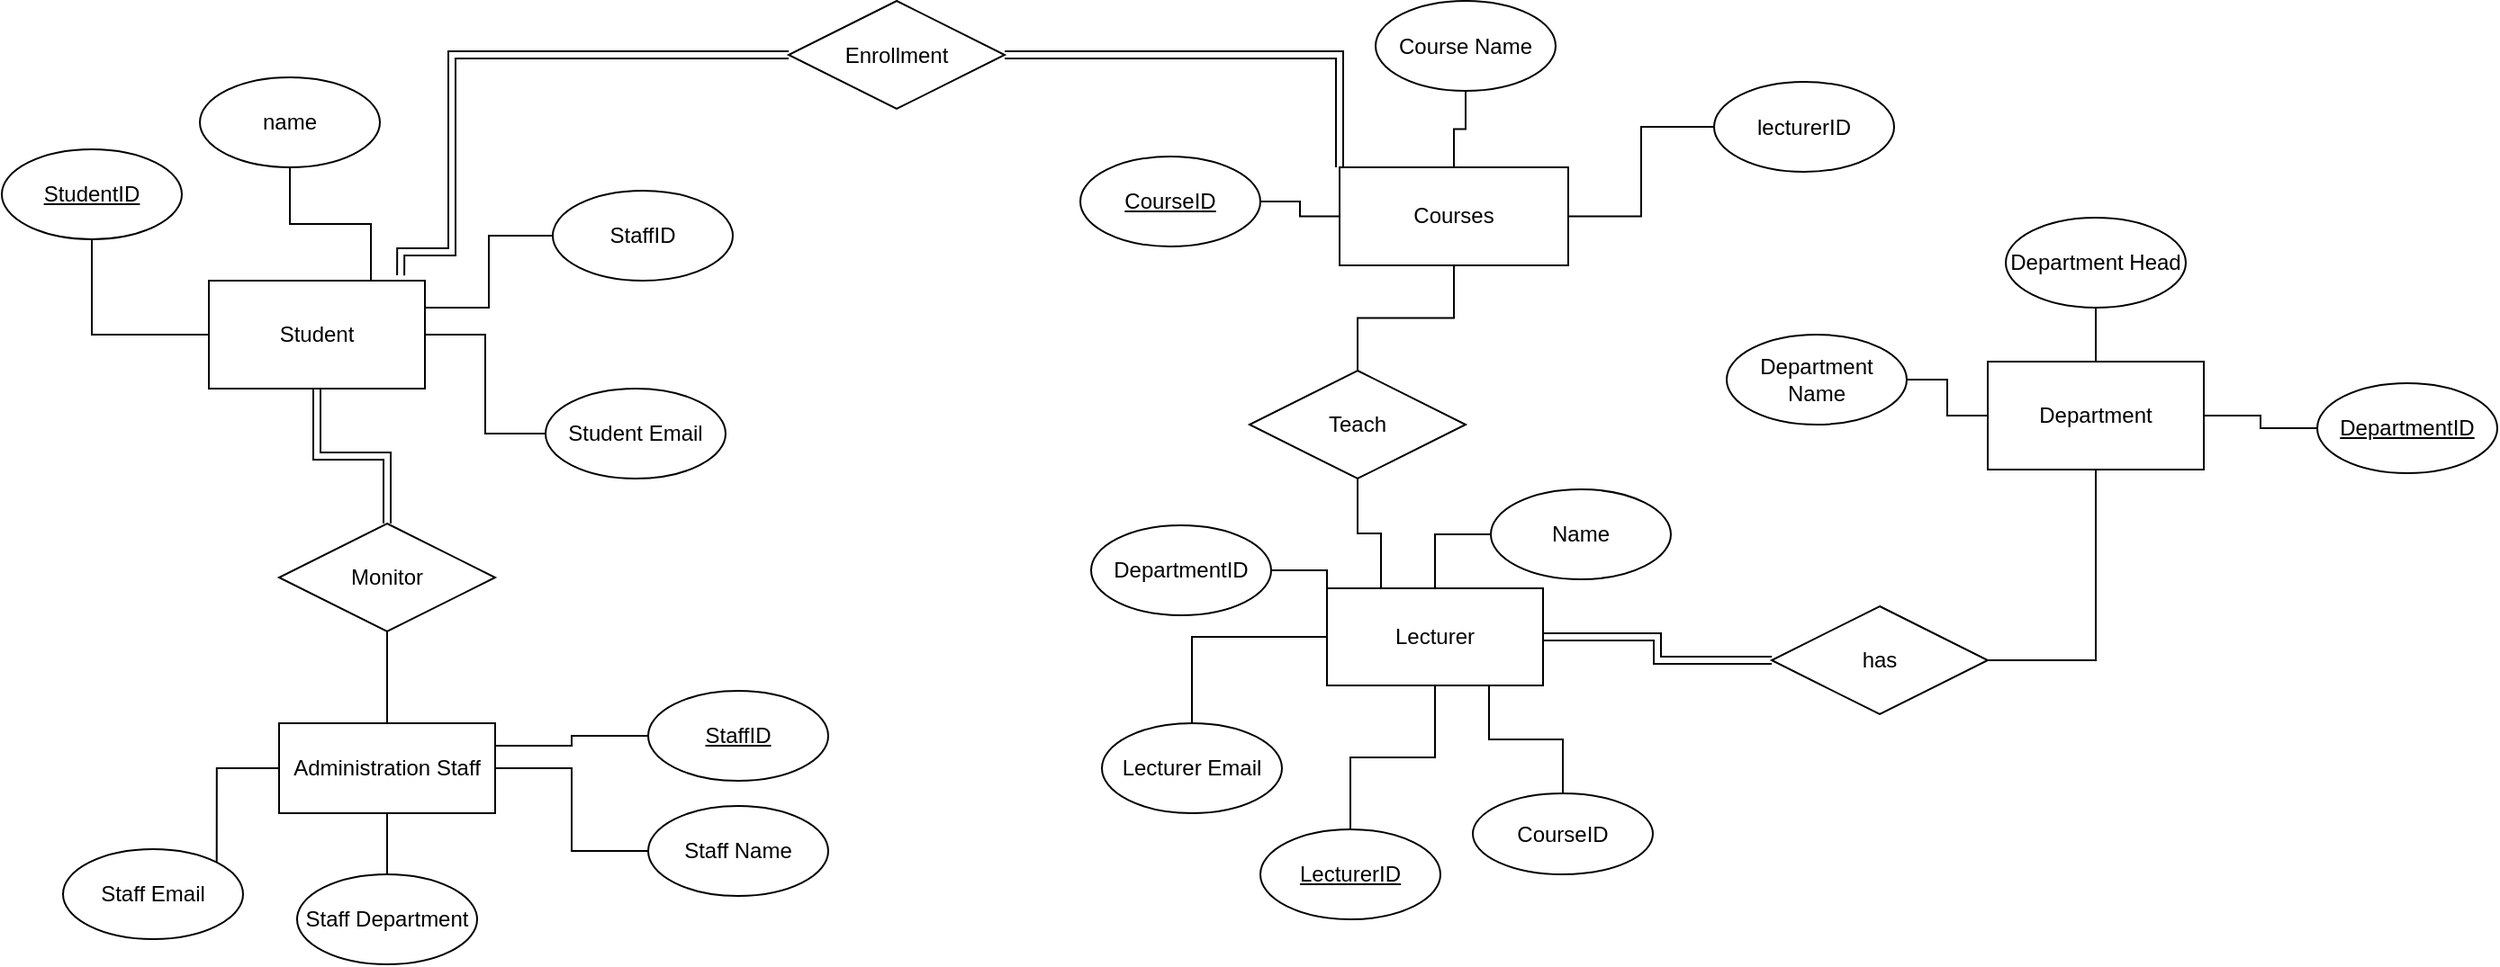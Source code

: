 <mxfile version="24.9.3">
  <diagram id="R2lEEEUBdFMjLlhIrx00" name="Page-1">
    <mxGraphModel dx="2417" dy="560" grid="0" gridSize="10" guides="1" tooltips="1" connect="1" arrows="1" fold="1" page="1" pageScale="1" pageWidth="850" pageHeight="1100" math="0" shadow="0" extFonts="Permanent Marker^https://fonts.googleapis.com/css?family=Permanent+Marker">
      <root>
        <mxCell id="0" />
        <mxCell id="1" parent="0" />
        <mxCell id="tc51dqhHGQ9-r1dmS11I-10" style="edgeStyle=orthogonalEdgeStyle;rounded=0;orthogonalLoop=1;jettySize=auto;html=1;entryX=0;entryY=0.5;entryDx=0;entryDy=0;strokeColor=default;endArrow=none;endFill=0;" edge="1" parent="1" source="tc51dqhHGQ9-r1dmS11I-1" target="tc51dqhHGQ9-r1dmS11I-9">
          <mxGeometry relative="1" as="geometry" />
        </mxCell>
        <mxCell id="tc51dqhHGQ9-r1dmS11I-11" style="edgeStyle=orthogonalEdgeStyle;rounded=0;orthogonalLoop=1;jettySize=auto;html=1;exitX=1;exitY=0.25;exitDx=0;exitDy=0;entryX=0;entryY=0.5;entryDx=0;entryDy=0;endArrow=none;endFill=0;" edge="1" parent="1" source="tc51dqhHGQ9-r1dmS11I-1" target="tc51dqhHGQ9-r1dmS11I-8">
          <mxGeometry relative="1" as="geometry" />
        </mxCell>
        <mxCell id="tc51dqhHGQ9-r1dmS11I-12" style="edgeStyle=orthogonalEdgeStyle;rounded=0;orthogonalLoop=1;jettySize=auto;html=1;entryX=0.5;entryY=1;entryDx=0;entryDy=0;endArrow=none;endFill=0;" edge="1" parent="1" source="tc51dqhHGQ9-r1dmS11I-1" target="tc51dqhHGQ9-r1dmS11I-6">
          <mxGeometry relative="1" as="geometry" />
        </mxCell>
        <mxCell id="tc51dqhHGQ9-r1dmS11I-13" style="edgeStyle=orthogonalEdgeStyle;rounded=0;orthogonalLoop=1;jettySize=auto;html=1;exitX=0.75;exitY=0;exitDx=0;exitDy=0;entryX=0.5;entryY=1;entryDx=0;entryDy=0;endArrow=none;endFill=0;" edge="1" parent="1" source="tc51dqhHGQ9-r1dmS11I-1" target="tc51dqhHGQ9-r1dmS11I-7">
          <mxGeometry relative="1" as="geometry" />
        </mxCell>
        <mxCell id="tc51dqhHGQ9-r1dmS11I-56" style="edgeStyle=orthogonalEdgeStyle;rounded=0;orthogonalLoop=1;jettySize=auto;html=1;exitX=0.888;exitY=-0.049;exitDx=0;exitDy=0;entryX=0;entryY=0.5;entryDx=0;entryDy=0;exitPerimeter=0;shape=link;" edge="1" parent="1" source="tc51dqhHGQ9-r1dmS11I-1" target="tc51dqhHGQ9-r1dmS11I-55">
          <mxGeometry relative="1" as="geometry">
            <Array as="points">
              <mxPoint x="230" y="247" />
              <mxPoint x="230" y="138" />
            </Array>
          </mxGeometry>
        </mxCell>
        <mxCell id="tc51dqhHGQ9-r1dmS11I-1" value="Student" style="rounded=0;whiteSpace=wrap;html=1;" vertex="1" parent="1">
          <mxGeometry x="95" y="263" width="120" height="60" as="geometry" />
        </mxCell>
        <mxCell id="tc51dqhHGQ9-r1dmS11I-38" value="" style="edgeStyle=orthogonalEdgeStyle;rounded=0;orthogonalLoop=1;jettySize=auto;html=1;endArrow=none;endFill=0;" edge="1" parent="1" source="tc51dqhHGQ9-r1dmS11I-2" target="tc51dqhHGQ9-r1dmS11I-37">
          <mxGeometry relative="1" as="geometry" />
        </mxCell>
        <mxCell id="tc51dqhHGQ9-r1dmS11I-40" value="" style="edgeStyle=orthogonalEdgeStyle;rounded=0;orthogonalLoop=1;jettySize=auto;html=1;endArrow=none;endFill=0;entryX=0;entryY=0.5;entryDx=0;entryDy=0;" edge="1" parent="1" source="tc51dqhHGQ9-r1dmS11I-2" target="tc51dqhHGQ9-r1dmS11I-39">
          <mxGeometry relative="1" as="geometry" />
        </mxCell>
        <mxCell id="tc51dqhHGQ9-r1dmS11I-42" value="" style="edgeStyle=orthogonalEdgeStyle;rounded=0;orthogonalLoop=1;jettySize=auto;html=1;endArrow=none;endFill=0;" edge="1" parent="1" source="tc51dqhHGQ9-r1dmS11I-2" target="tc51dqhHGQ9-r1dmS11I-41">
          <mxGeometry relative="1" as="geometry" />
        </mxCell>
        <mxCell id="tc51dqhHGQ9-r1dmS11I-52" style="edgeStyle=orthogonalEdgeStyle;rounded=0;orthogonalLoop=1;jettySize=auto;html=1;entryX=0;entryY=0.5;entryDx=0;entryDy=0;shape=link;" edge="1" parent="1" source="tc51dqhHGQ9-r1dmS11I-2" target="tc51dqhHGQ9-r1dmS11I-50">
          <mxGeometry relative="1" as="geometry" />
        </mxCell>
        <mxCell id="tc51dqhHGQ9-r1dmS11I-59" style="edgeStyle=orthogonalEdgeStyle;rounded=0;orthogonalLoop=1;jettySize=auto;html=1;exitX=0.25;exitY=0;exitDx=0;exitDy=0;entryX=0.5;entryY=1;entryDx=0;entryDy=0;endArrow=none;endFill=0;" edge="1" parent="1" source="tc51dqhHGQ9-r1dmS11I-2" target="tc51dqhHGQ9-r1dmS11I-58">
          <mxGeometry relative="1" as="geometry" />
        </mxCell>
        <mxCell id="tc51dqhHGQ9-r1dmS11I-62" style="edgeStyle=orthogonalEdgeStyle;rounded=0;orthogonalLoop=1;jettySize=auto;html=1;exitX=0.75;exitY=1;exitDx=0;exitDy=0;entryX=0.5;entryY=0;entryDx=0;entryDy=0;endArrow=none;endFill=0;" edge="1" parent="1" source="tc51dqhHGQ9-r1dmS11I-2" target="tc51dqhHGQ9-r1dmS11I-61">
          <mxGeometry relative="1" as="geometry" />
        </mxCell>
        <mxCell id="tc51dqhHGQ9-r1dmS11I-2" value="Lecturer" style="rounded=0;whiteSpace=wrap;html=1;" vertex="1" parent="1">
          <mxGeometry x="716" y="434" width="120" height="54" as="geometry" />
        </mxCell>
        <mxCell id="tc51dqhHGQ9-r1dmS11I-30" style="edgeStyle=orthogonalEdgeStyle;rounded=0;orthogonalLoop=1;jettySize=auto;html=1;entryX=0;entryY=0.5;entryDx=0;entryDy=0;endArrow=none;endFill=0;" edge="1" parent="1" source="tc51dqhHGQ9-r1dmS11I-3" target="tc51dqhHGQ9-r1dmS11I-15">
          <mxGeometry relative="1" as="geometry" />
        </mxCell>
        <mxCell id="tc51dqhHGQ9-r1dmS11I-35" value="" style="edgeStyle=orthogonalEdgeStyle;rounded=0;orthogonalLoop=1;jettySize=auto;html=1;endArrow=none;endFill=0;" edge="1" parent="1" source="tc51dqhHGQ9-r1dmS11I-3" target="tc51dqhHGQ9-r1dmS11I-34">
          <mxGeometry relative="1" as="geometry" />
        </mxCell>
        <mxCell id="tc51dqhHGQ9-r1dmS11I-36" value="" style="edgeStyle=orthogonalEdgeStyle;rounded=0;orthogonalLoop=1;jettySize=auto;html=1;endArrow=none;endFill=0;" edge="1" parent="1" source="tc51dqhHGQ9-r1dmS11I-3" target="tc51dqhHGQ9-r1dmS11I-33">
          <mxGeometry relative="1" as="geometry" />
        </mxCell>
        <mxCell id="tc51dqhHGQ9-r1dmS11I-51" style="edgeStyle=orthogonalEdgeStyle;rounded=0;orthogonalLoop=1;jettySize=auto;html=1;entryX=1;entryY=0.5;entryDx=0;entryDy=0;exitX=0.5;exitY=1;exitDx=0;exitDy=0;endArrow=none;endFill=0;" edge="1" parent="1" source="tc51dqhHGQ9-r1dmS11I-3" target="tc51dqhHGQ9-r1dmS11I-50">
          <mxGeometry relative="1" as="geometry" />
        </mxCell>
        <mxCell id="tc51dqhHGQ9-r1dmS11I-3" value="Department" style="rounded=0;whiteSpace=wrap;html=1;" vertex="1" parent="1">
          <mxGeometry x="1083" y="308" width="120" height="60" as="geometry" />
        </mxCell>
        <mxCell id="tc51dqhHGQ9-r1dmS11I-22" style="edgeStyle=orthogonalEdgeStyle;rounded=0;orthogonalLoop=1;jettySize=auto;html=1;exitX=0;exitY=0.5;exitDx=0;exitDy=0;entryX=1;entryY=0.5;entryDx=0;entryDy=0;endArrow=none;endFill=0;" edge="1" parent="1" source="tc51dqhHGQ9-r1dmS11I-4" target="tc51dqhHGQ9-r1dmS11I-16">
          <mxGeometry relative="1" as="geometry" />
        </mxCell>
        <mxCell id="tc51dqhHGQ9-r1dmS11I-43" style="edgeStyle=orthogonalEdgeStyle;rounded=0;orthogonalLoop=1;jettySize=auto;html=1;endArrow=none;endFill=0;" edge="1" parent="1" source="tc51dqhHGQ9-r1dmS11I-4" target="tc51dqhHGQ9-r1dmS11I-17">
          <mxGeometry relative="1" as="geometry">
            <mxPoint x="307" y="505" as="targetPoint" />
          </mxGeometry>
        </mxCell>
        <mxCell id="tc51dqhHGQ9-r1dmS11I-44" value="" style="edgeStyle=orthogonalEdgeStyle;rounded=0;orthogonalLoop=1;jettySize=auto;html=1;endArrow=none;endFill=0;" edge="1" parent="1" source="tc51dqhHGQ9-r1dmS11I-4" target="tc51dqhHGQ9-r1dmS11I-14">
          <mxGeometry relative="1" as="geometry" />
        </mxCell>
        <mxCell id="tc51dqhHGQ9-r1dmS11I-57" style="edgeStyle=orthogonalEdgeStyle;rounded=0;orthogonalLoop=1;jettySize=auto;html=1;exitX=0;exitY=0;exitDx=0;exitDy=0;entryX=1;entryY=0.5;entryDx=0;entryDy=0;shape=link;" edge="1" parent="1" source="tc51dqhHGQ9-r1dmS11I-4" target="tc51dqhHGQ9-r1dmS11I-55">
          <mxGeometry relative="1" as="geometry" />
        </mxCell>
        <mxCell id="tc51dqhHGQ9-r1dmS11I-60" style="edgeStyle=orthogonalEdgeStyle;rounded=0;orthogonalLoop=1;jettySize=auto;html=1;entryX=0.5;entryY=0;entryDx=0;entryDy=0;endArrow=none;endFill=0;" edge="1" parent="1" source="tc51dqhHGQ9-r1dmS11I-4" target="tc51dqhHGQ9-r1dmS11I-58">
          <mxGeometry relative="1" as="geometry" />
        </mxCell>
        <mxCell id="tc51dqhHGQ9-r1dmS11I-4" value="Courses" style="rounded=0;whiteSpace=wrap;html=1;" vertex="1" parent="1">
          <mxGeometry x="723" y="200" width="127" height="54.5" as="geometry" />
        </mxCell>
        <mxCell id="tc51dqhHGQ9-r1dmS11I-26" style="edgeStyle=orthogonalEdgeStyle;rounded=0;orthogonalLoop=1;jettySize=auto;html=1;entryX=1;entryY=0;entryDx=0;entryDy=0;endArrow=none;endFill=0;" edge="1" parent="1" source="tc51dqhHGQ9-r1dmS11I-5" target="tc51dqhHGQ9-r1dmS11I-18">
          <mxGeometry relative="1" as="geometry" />
        </mxCell>
        <mxCell id="tc51dqhHGQ9-r1dmS11I-28" style="edgeStyle=orthogonalEdgeStyle;rounded=0;orthogonalLoop=1;jettySize=auto;html=1;entryX=0.5;entryY=0;entryDx=0;entryDy=0;endArrow=none;endFill=0;" edge="1" parent="1" source="tc51dqhHGQ9-r1dmS11I-5" target="tc51dqhHGQ9-r1dmS11I-20">
          <mxGeometry relative="1" as="geometry" />
        </mxCell>
        <mxCell id="tc51dqhHGQ9-r1dmS11I-29" value="" style="edgeStyle=orthogonalEdgeStyle;rounded=0;orthogonalLoop=1;jettySize=auto;html=1;endArrow=none;endFill=0;" edge="1" parent="1" source="tc51dqhHGQ9-r1dmS11I-5" target="tc51dqhHGQ9-r1dmS11I-19">
          <mxGeometry relative="1" as="geometry" />
        </mxCell>
        <mxCell id="tc51dqhHGQ9-r1dmS11I-32" value="" style="edgeStyle=orthogonalEdgeStyle;rounded=0;orthogonalLoop=1;jettySize=auto;html=1;endArrow=none;endFill=0;exitX=1;exitY=0.25;exitDx=0;exitDy=0;entryX=0;entryY=0.5;entryDx=0;entryDy=0;" edge="1" parent="1" source="tc51dqhHGQ9-r1dmS11I-5" target="tc51dqhHGQ9-r1dmS11I-31">
          <mxGeometry relative="1" as="geometry" />
        </mxCell>
        <mxCell id="tc51dqhHGQ9-r1dmS11I-47" style="edgeStyle=orthogonalEdgeStyle;rounded=0;orthogonalLoop=1;jettySize=auto;html=1;entryX=0.5;entryY=1;entryDx=0;entryDy=0;endArrow=none;endFill=0;" edge="1" parent="1" source="tc51dqhHGQ9-r1dmS11I-5" target="tc51dqhHGQ9-r1dmS11I-46">
          <mxGeometry relative="1" as="geometry" />
        </mxCell>
        <mxCell id="tc51dqhHGQ9-r1dmS11I-5" value="Administration Staff" style="rounded=0;whiteSpace=wrap;html=1;" vertex="1" parent="1">
          <mxGeometry x="134" y="509" width="120" height="50" as="geometry" />
        </mxCell>
        <mxCell id="tc51dqhHGQ9-r1dmS11I-6" value="&lt;u&gt;StudentID&lt;/u&gt;" style="ellipse;whiteSpace=wrap;html=1;" vertex="1" parent="1">
          <mxGeometry x="-20" y="190" width="100" height="50" as="geometry" />
        </mxCell>
        <mxCell id="tc51dqhHGQ9-r1dmS11I-7" value="name" style="ellipse;whiteSpace=wrap;html=1;" vertex="1" parent="1">
          <mxGeometry x="90" y="150" width="100" height="50" as="geometry" />
        </mxCell>
        <mxCell id="tc51dqhHGQ9-r1dmS11I-8" value="StaffID" style="ellipse;whiteSpace=wrap;html=1;" vertex="1" parent="1">
          <mxGeometry x="286" y="213" width="100" height="50" as="geometry" />
        </mxCell>
        <mxCell id="tc51dqhHGQ9-r1dmS11I-9" value="Student Email" style="ellipse;whiteSpace=wrap;html=1;" vertex="1" parent="1">
          <mxGeometry x="282" y="323" width="100" height="50" as="geometry" />
        </mxCell>
        <mxCell id="tc51dqhHGQ9-r1dmS11I-14" value="Course Name" style="ellipse;whiteSpace=wrap;html=1;" vertex="1" parent="1">
          <mxGeometry x="743" y="107.5" width="100" height="50" as="geometry" />
        </mxCell>
        <mxCell id="tc51dqhHGQ9-r1dmS11I-15" value="&lt;u&gt;DepartmentID&lt;/u&gt;" style="ellipse;whiteSpace=wrap;html=1;" vertex="1" parent="1">
          <mxGeometry x="1266" y="320" width="100" height="50" as="geometry" />
        </mxCell>
        <mxCell id="tc51dqhHGQ9-r1dmS11I-16" value="&lt;u&gt;CourseID&lt;/u&gt;" style="ellipse;whiteSpace=wrap;html=1;" vertex="1" parent="1">
          <mxGeometry x="579" y="194" width="100" height="50" as="geometry" />
        </mxCell>
        <mxCell id="tc51dqhHGQ9-r1dmS11I-17" value="lecturerID" style="ellipse;whiteSpace=wrap;html=1;" vertex="1" parent="1">
          <mxGeometry x="931" y="152.5" width="100" height="50" as="geometry" />
        </mxCell>
        <mxCell id="tc51dqhHGQ9-r1dmS11I-18" value="Staff Email" style="ellipse;whiteSpace=wrap;html=1;" vertex="1" parent="1">
          <mxGeometry x="14" y="579" width="100" height="50" as="geometry" />
        </mxCell>
        <mxCell id="tc51dqhHGQ9-r1dmS11I-19" value="Staff Name" style="ellipse;whiteSpace=wrap;html=1;" vertex="1" parent="1">
          <mxGeometry x="339" y="555" width="100" height="50" as="geometry" />
        </mxCell>
        <mxCell id="tc51dqhHGQ9-r1dmS11I-20" value="Staff Department" style="ellipse;whiteSpace=wrap;html=1;" vertex="1" parent="1">
          <mxGeometry x="144" y="593" width="100" height="50" as="geometry" />
        </mxCell>
        <mxCell id="tc51dqhHGQ9-r1dmS11I-31" value="&lt;u&gt;StaffID&lt;/u&gt;" style="ellipse;whiteSpace=wrap;html=1;" vertex="1" parent="1">
          <mxGeometry x="339" y="491" width="100" height="50" as="geometry" />
        </mxCell>
        <mxCell id="tc51dqhHGQ9-r1dmS11I-33" value="Department Head" style="ellipse;whiteSpace=wrap;html=1;" vertex="1" parent="1">
          <mxGeometry x="1093" y="228" width="100" height="50" as="geometry" />
        </mxCell>
        <mxCell id="tc51dqhHGQ9-r1dmS11I-34" value="Department Name" style="ellipse;whiteSpace=wrap;html=1;" vertex="1" parent="1">
          <mxGeometry x="938" y="293" width="100" height="50" as="geometry" />
        </mxCell>
        <mxCell id="tc51dqhHGQ9-r1dmS11I-37" value="&lt;u&gt;LecturerID&lt;/u&gt;" style="ellipse;whiteSpace=wrap;html=1;" vertex="1" parent="1">
          <mxGeometry x="679" y="568" width="100" height="50" as="geometry" />
        </mxCell>
        <mxCell id="tc51dqhHGQ9-r1dmS11I-39" value="Name" style="ellipse;whiteSpace=wrap;html=1;" vertex="1" parent="1">
          <mxGeometry x="807" y="379" width="100" height="50" as="geometry" />
        </mxCell>
        <mxCell id="tc51dqhHGQ9-r1dmS11I-41" value="Lecturer Email" style="ellipse;whiteSpace=wrap;html=1;" vertex="1" parent="1">
          <mxGeometry x="591" y="509" width="100" height="50" as="geometry" />
        </mxCell>
        <mxCell id="tc51dqhHGQ9-r1dmS11I-48" style="edgeStyle=orthogonalEdgeStyle;rounded=0;orthogonalLoop=1;jettySize=auto;html=1;entryX=0.5;entryY=1;entryDx=0;entryDy=0;shape=link;" edge="1" parent="1" source="tc51dqhHGQ9-r1dmS11I-46" target="tc51dqhHGQ9-r1dmS11I-1">
          <mxGeometry relative="1" as="geometry" />
        </mxCell>
        <mxCell id="tc51dqhHGQ9-r1dmS11I-46" value="Monitor" style="shape=rhombus;perimeter=rhombusPerimeter;whiteSpace=wrap;html=1;align=center;" vertex="1" parent="1">
          <mxGeometry x="134" y="398" width="120" height="60" as="geometry" />
        </mxCell>
        <mxCell id="tc51dqhHGQ9-r1dmS11I-50" value="has" style="shape=rhombus;perimeter=rhombusPerimeter;whiteSpace=wrap;html=1;align=center;" vertex="1" parent="1">
          <mxGeometry x="963" y="444" width="120" height="60" as="geometry" />
        </mxCell>
        <mxCell id="tc51dqhHGQ9-r1dmS11I-54" style="edgeStyle=orthogonalEdgeStyle;rounded=0;orthogonalLoop=1;jettySize=auto;html=1;exitX=1;exitY=0.5;exitDx=0;exitDy=0;entryX=0;entryY=0;entryDx=0;entryDy=0;endArrow=none;endFill=0;" edge="1" parent="1" source="tc51dqhHGQ9-r1dmS11I-53" target="tc51dqhHGQ9-r1dmS11I-2">
          <mxGeometry relative="1" as="geometry" />
        </mxCell>
        <mxCell id="tc51dqhHGQ9-r1dmS11I-53" value="DepartmentID" style="ellipse;whiteSpace=wrap;html=1;" vertex="1" parent="1">
          <mxGeometry x="585" y="399" width="100" height="50" as="geometry" />
        </mxCell>
        <mxCell id="tc51dqhHGQ9-r1dmS11I-55" value="Enrollment" style="shape=rhombus;perimeter=rhombusPerimeter;whiteSpace=wrap;html=1;align=center;" vertex="1" parent="1">
          <mxGeometry x="417" y="107.5" width="120" height="60" as="geometry" />
        </mxCell>
        <mxCell id="tc51dqhHGQ9-r1dmS11I-58" value="Teach" style="shape=rhombus;perimeter=rhombusPerimeter;whiteSpace=wrap;html=1;align=center;" vertex="1" parent="1">
          <mxGeometry x="673" y="313" width="120" height="60" as="geometry" />
        </mxCell>
        <mxCell id="tc51dqhHGQ9-r1dmS11I-61" value="CourseID" style="ellipse;whiteSpace=wrap;html=1;" vertex="1" parent="1">
          <mxGeometry x="797" y="548" width="100" height="45" as="geometry" />
        </mxCell>
      </root>
    </mxGraphModel>
  </diagram>
</mxfile>
